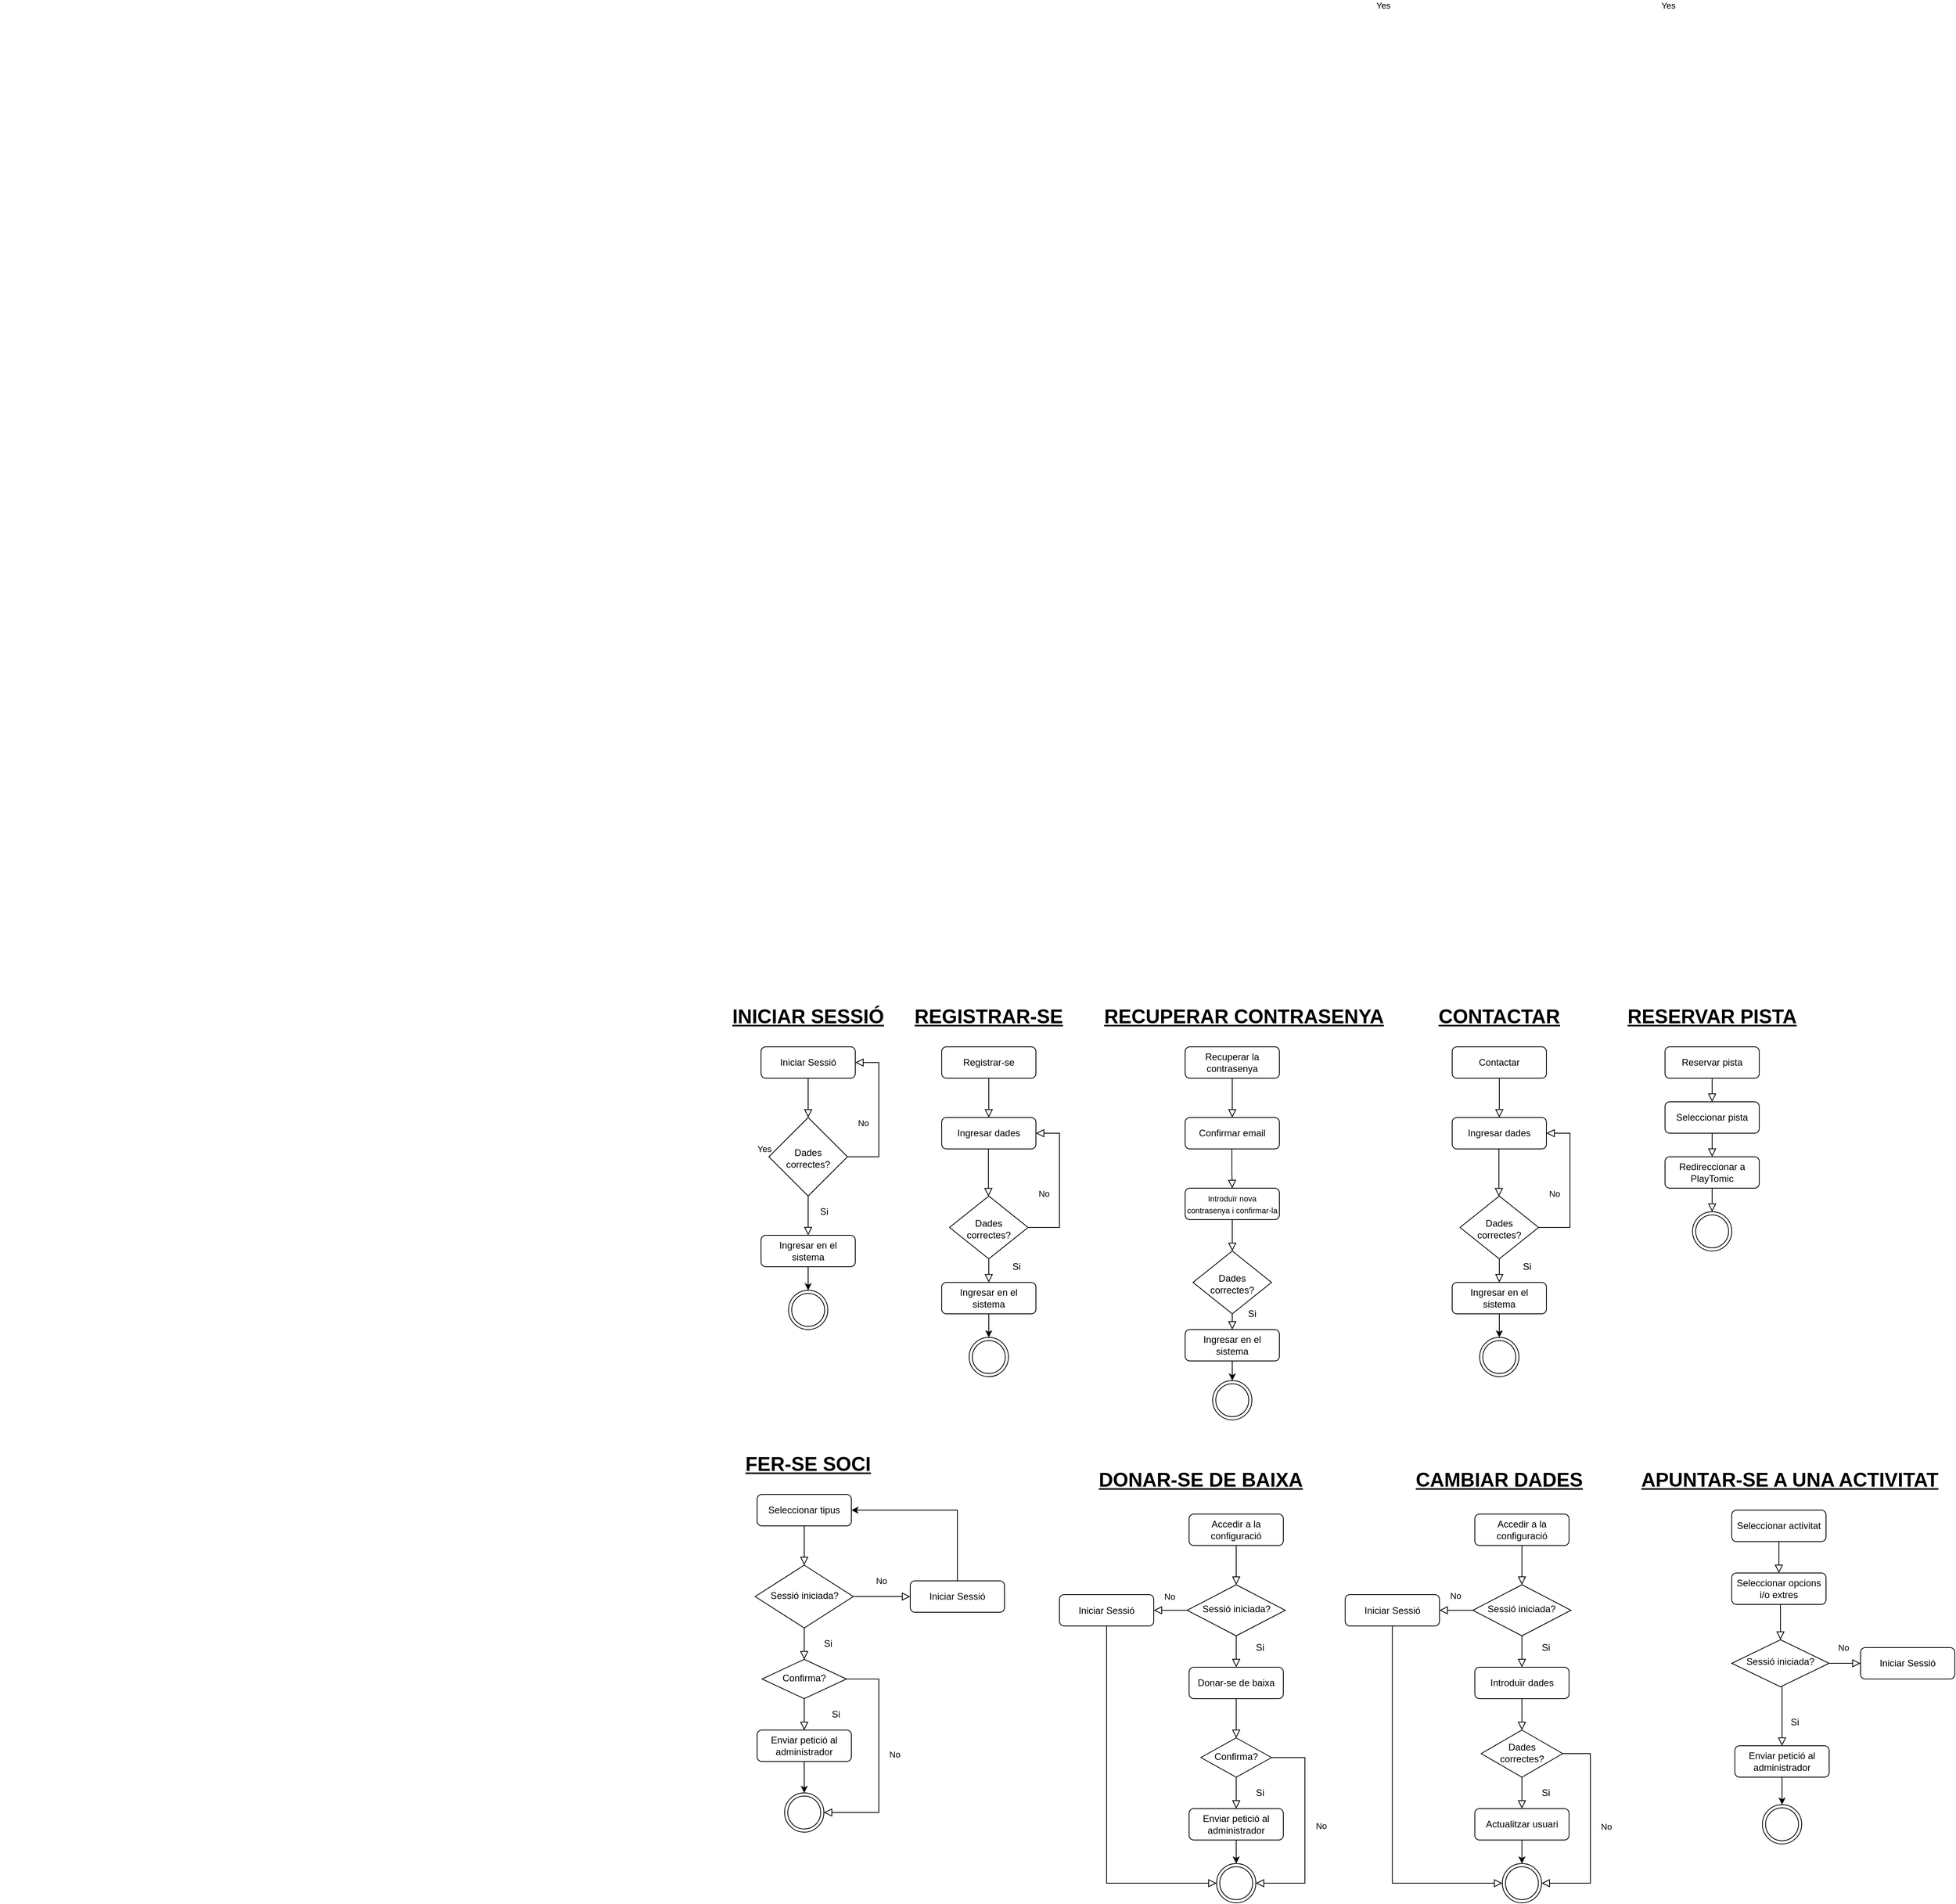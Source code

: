<mxfile version="13.9.9" type="device"><diagram id="C5RBs43oDa-KdzZeNtuy" name="Page-1"><mxGraphModel dx="1679" dy="2832" grid="1" gridSize="10" guides="1" tooltips="1" connect="1" arrows="1" fold="1" page="1" pageScale="1" pageWidth="827" pageHeight="1169" math="0" shadow="0"><root><mxCell id="WIyWlLk6GJQsqaUBKTNV-0"/><mxCell id="WIyWlLk6GJQsqaUBKTNV-1" parent="WIyWlLk6GJQsqaUBKTNV-0"/><mxCell id="WIyWlLk6GJQsqaUBKTNV-2" value="" style="rounded=0;html=1;jettySize=auto;orthogonalLoop=1;fontSize=11;endArrow=block;endFill=0;endSize=8;strokeWidth=1;shadow=0;labelBackgroundColor=none;edgeStyle=orthogonalEdgeStyle;" parent="WIyWlLk6GJQsqaUBKTNV-1" source="WIyWlLk6GJQsqaUBKTNV-3" target="WIyWlLk6GJQsqaUBKTNV-6" edge="1"><mxGeometry relative="1" as="geometry"/></mxCell><mxCell id="WIyWlLk6GJQsqaUBKTNV-3" value="Iniciar Sessió" style="rounded=1;whiteSpace=wrap;html=1;fontSize=12;glass=0;strokeWidth=1;shadow=0;" parent="WIyWlLk6GJQsqaUBKTNV-1" vertex="1"><mxGeometry x="160" y="110" width="120" height="40" as="geometry"/></mxCell><mxCell id="WIyWlLk6GJQsqaUBKTNV-4" value="Yes" style="rounded=0;jettySize=auto;orthogonalLoop=1;fontSize=11;endArrow=block;endFill=0;endSize=8;strokeWidth=1;shadow=0;labelBackgroundColor=#ffffff;edgeStyle=orthogonalEdgeStyle;entryX=0.5;entryY=0;entryDx=0;entryDy=0;metaEdit=1;html=1;fontColor=#FFFFFF;" parent="WIyWlLk6GJQsqaUBKTNV-1" source="WIyWlLk6GJQsqaUBKTNV-6" target="WIyWlLk6GJQsqaUBKTNV-11" edge="1"><mxGeometry x="-1" y="-1058" relative="1" as="geometry"><mxPoint x="38" y="-280" as="offset"/><mxPoint x="220" y="320" as="targetPoint"/></mxGeometry></mxCell><mxCell id="WIyWlLk6GJQsqaUBKTNV-5" value="No" style="edgeStyle=orthogonalEdgeStyle;rounded=0;html=1;jettySize=auto;orthogonalLoop=1;fontSize=11;endArrow=block;endFill=0;endSize=8;strokeWidth=1;shadow=0;labelBackgroundColor=none;entryX=1;entryY=0.5;entryDx=0;entryDy=0;" parent="WIyWlLk6GJQsqaUBKTNV-1" source="WIyWlLk6GJQsqaUBKTNV-6" target="WIyWlLk6GJQsqaUBKTNV-3" edge="1"><mxGeometry x="-0.125" y="20" relative="1" as="geometry"><mxPoint as="offset"/><mxPoint x="320" y="240" as="targetPoint"/><Array as="points"><mxPoint x="310" y="250"/><mxPoint x="310" y="130"/></Array></mxGeometry></mxCell><mxCell id="WIyWlLk6GJQsqaUBKTNV-6" value="&lt;br style=&quot;font-size: 12px;&quot;&gt;Dades correctes?" style="rhombus;whiteSpace=wrap;html=1;shadow=0;fontFamily=Helvetica;fontSize=12;align=center;strokeWidth=1;spacing=6;spacingTop=-10;verticalAlign=middle;horizontal=1;" parent="WIyWlLk6GJQsqaUBKTNV-1" vertex="1"><mxGeometry x="170" y="200" width="100" height="100" as="geometry"/></mxCell><mxCell id="WIyWlLk6GJQsqaUBKTNV-11" value="Ingresar en el sistema" style="rounded=1;whiteSpace=wrap;html=1;fontSize=12;glass=0;strokeWidth=1;shadow=0;" parent="WIyWlLk6GJQsqaUBKTNV-1" vertex="1"><mxGeometry x="160" y="350" width="120" height="40" as="geometry"/></mxCell><mxCell id="s1232Zp3NEiGZ79ouO_L-2" value="" style="ellipse;shape=doubleEllipse;whiteSpace=wrap;html=1;aspect=fixed;" parent="WIyWlLk6GJQsqaUBKTNV-1" vertex="1"><mxGeometry x="195" y="420" width="50" height="50" as="geometry"/></mxCell><mxCell id="s1232Zp3NEiGZ79ouO_L-3" value="" style="endArrow=classic;html=1;exitX=0.5;exitY=1;exitDx=0;exitDy=0;" parent="WIyWlLk6GJQsqaUBKTNV-1" source="WIyWlLk6GJQsqaUBKTNV-11" target="s1232Zp3NEiGZ79ouO_L-2" edge="1"><mxGeometry width="50" height="50" relative="1" as="geometry"><mxPoint x="290" y="360" as="sourcePoint"/><mxPoint x="340" y="310" as="targetPoint"/></mxGeometry></mxCell><mxCell id="s1232Zp3NEiGZ79ouO_L-4" value="" style="rounded=0;html=1;jettySize=auto;orthogonalLoop=1;fontSize=11;endArrow=block;endFill=0;endSize=8;strokeWidth=1;shadow=0;labelBackgroundColor=none;edgeStyle=orthogonalEdgeStyle;entryX=0.5;entryY=0;entryDx=0;entryDy=0;" parent="WIyWlLk6GJQsqaUBKTNV-1" source="s1232Zp3NEiGZ79ouO_L-5" target="s1232Zp3NEiGZ79ouO_L-12" edge="1"><mxGeometry relative="1" as="geometry"><mxPoint x="480" y="180" as="targetPoint"/></mxGeometry></mxCell><mxCell id="s1232Zp3NEiGZ79ouO_L-5" value="Registrar-se" style="rounded=1;whiteSpace=wrap;html=1;fontSize=12;glass=0;strokeWidth=1;shadow=0;" parent="WIyWlLk6GJQsqaUBKTNV-1" vertex="1"><mxGeometry x="390" y="110" width="120" height="40" as="geometry"/></mxCell><mxCell id="s1232Zp3NEiGZ79ouO_L-6" value="Yes" style="rounded=0;jettySize=auto;orthogonalLoop=1;fontSize=11;endArrow=block;endFill=0;endSize=8;strokeWidth=1;shadow=0;labelBackgroundColor=#ffffff;edgeStyle=orthogonalEdgeStyle;entryX=0.5;entryY=0;entryDx=0;entryDy=0;metaEdit=1;html=1;fontColor=#FFFFFF;" parent="WIyWlLk6GJQsqaUBKTNV-1" source="s1232Zp3NEiGZ79ouO_L-8" target="s1232Zp3NEiGZ79ouO_L-9" edge="1"><mxGeometry x="-1" y="-1121" relative="1" as="geometry"><mxPoint x="41" y="-300" as="offset"/><mxPoint x="450" y="320" as="targetPoint"/></mxGeometry></mxCell><mxCell id="s1232Zp3NEiGZ79ouO_L-7" value="No" style="edgeStyle=orthogonalEdgeStyle;rounded=0;html=1;jettySize=auto;orthogonalLoop=1;fontSize=11;endArrow=block;endFill=0;endSize=8;strokeWidth=1;shadow=0;labelBackgroundColor=none;entryX=1;entryY=0.5;entryDx=0;entryDy=0;" parent="WIyWlLk6GJQsqaUBKTNV-1" source="s1232Zp3NEiGZ79ouO_L-8" target="s1232Zp3NEiGZ79ouO_L-12" edge="1"><mxGeometry x="-0.125" y="20" relative="1" as="geometry"><mxPoint as="offset"/><mxPoint x="550" y="240" as="targetPoint"/><Array as="points"><mxPoint x="540" y="340"/><mxPoint x="540" y="220"/></Array></mxGeometry></mxCell><mxCell id="s1232Zp3NEiGZ79ouO_L-8" value="&lt;br style=&quot;font-size: 12px;&quot;&gt;Dades correctes?" style="rhombus;whiteSpace=wrap;html=1;shadow=0;fontFamily=Helvetica;fontSize=12;align=center;strokeWidth=1;spacing=6;spacingTop=-10;verticalAlign=middle;horizontal=1;" parent="WIyWlLk6GJQsqaUBKTNV-1" vertex="1"><mxGeometry x="400" y="300" width="100" height="80" as="geometry"/></mxCell><mxCell id="s1232Zp3NEiGZ79ouO_L-9" value="Ingresar en el sistema" style="rounded=1;whiteSpace=wrap;html=1;fontSize=12;glass=0;strokeWidth=1;shadow=0;" parent="WIyWlLk6GJQsqaUBKTNV-1" vertex="1"><mxGeometry x="390" y="410" width="120" height="40" as="geometry"/></mxCell><mxCell id="s1232Zp3NEiGZ79ouO_L-10" value="" style="ellipse;shape=doubleEllipse;whiteSpace=wrap;html=1;aspect=fixed;" parent="WIyWlLk6GJQsqaUBKTNV-1" vertex="1"><mxGeometry x="425" y="480" width="50" height="50" as="geometry"/></mxCell><mxCell id="s1232Zp3NEiGZ79ouO_L-11" value="" style="endArrow=classic;html=1;exitX=0.5;exitY=1;exitDx=0;exitDy=0;" parent="WIyWlLk6GJQsqaUBKTNV-1" source="s1232Zp3NEiGZ79ouO_L-9" target="s1232Zp3NEiGZ79ouO_L-10" edge="1"><mxGeometry width="50" height="50" relative="1" as="geometry"><mxPoint x="520" y="360" as="sourcePoint"/><mxPoint x="570" y="310" as="targetPoint"/></mxGeometry></mxCell><mxCell id="s1232Zp3NEiGZ79ouO_L-12" value="Ingresar dades" style="rounded=1;whiteSpace=wrap;html=1;fontSize=12;glass=0;strokeWidth=1;shadow=0;" parent="WIyWlLk6GJQsqaUBKTNV-1" vertex="1"><mxGeometry x="390" y="200" width="120" height="40" as="geometry"/></mxCell><mxCell id="s1232Zp3NEiGZ79ouO_L-13" value="" style="rounded=0;html=1;jettySize=auto;orthogonalLoop=1;fontSize=11;endArrow=block;endFill=0;endSize=8;strokeWidth=1;shadow=0;labelBackgroundColor=none;edgeStyle=orthogonalEdgeStyle;" parent="WIyWlLk6GJQsqaUBKTNV-1" target="s1232Zp3NEiGZ79ouO_L-8" edge="1"><mxGeometry relative="1" as="geometry"><mxPoint x="449.5" y="240" as="sourcePoint"/><mxPoint x="450" y="280" as="targetPoint"/></mxGeometry></mxCell><mxCell id="s1232Zp3NEiGZ79ouO_L-14" value="Si" style="text;html=1;align=center;verticalAlign=middle;resizable=0;points=[];autosize=1;fontSize=12;" parent="WIyWlLk6GJQsqaUBKTNV-1" vertex="1"><mxGeometry x="225" y="310" width="30" height="20" as="geometry"/></mxCell><mxCell id="s1232Zp3NEiGZ79ouO_L-16" value="Si" style="text;html=1;align=center;verticalAlign=middle;resizable=0;points=[];autosize=1;fontSize=12;" parent="WIyWlLk6GJQsqaUBKTNV-1" vertex="1"><mxGeometry x="470" y="380" width="30" height="20" as="geometry"/></mxCell><mxCell id="s1232Zp3NEiGZ79ouO_L-17" value="REGISTRAR-SE" style="text;html=1;strokeColor=none;fillColor=none;align=center;verticalAlign=middle;whiteSpace=wrap;rounded=0;fontSize=25;fontStyle=5" parent="WIyWlLk6GJQsqaUBKTNV-1" vertex="1"><mxGeometry x="320" y="60" width="260" height="20" as="geometry"/></mxCell><mxCell id="s1232Zp3NEiGZ79ouO_L-18" value="INICIAR SESSIÓ" style="text;html=1;strokeColor=none;fillColor=none;align=center;verticalAlign=middle;whiteSpace=wrap;rounded=0;fontSize=25;fontStyle=5" parent="WIyWlLk6GJQsqaUBKTNV-1" vertex="1"><mxGeometry x="90" y="60" width="260" height="20" as="geometry"/></mxCell><mxCell id="s1232Zp3NEiGZ79ouO_L-19" value="RECUPERAR CONTRASENYA" style="text;html=1;strokeColor=none;fillColor=none;align=center;verticalAlign=middle;whiteSpace=wrap;rounded=0;fontSize=25;fontStyle=5" parent="WIyWlLk6GJQsqaUBKTNV-1" vertex="1"><mxGeometry x="590" y="60" width="370" height="20" as="geometry"/></mxCell><mxCell id="s1232Zp3NEiGZ79ouO_L-20" value="" style="rounded=0;html=1;jettySize=auto;orthogonalLoop=1;fontSize=11;endArrow=block;endFill=0;endSize=8;strokeWidth=1;shadow=0;labelBackgroundColor=none;edgeStyle=orthogonalEdgeStyle;entryX=0.5;entryY=0;entryDx=0;entryDy=0;" parent="WIyWlLk6GJQsqaUBKTNV-1" source="s1232Zp3NEiGZ79ouO_L-21" target="s1232Zp3NEiGZ79ouO_L-28" edge="1"><mxGeometry relative="1" as="geometry"><mxPoint x="790" y="180" as="targetPoint"/></mxGeometry></mxCell><mxCell id="s1232Zp3NEiGZ79ouO_L-21" value="Recuperar la contrasenya" style="rounded=1;whiteSpace=wrap;html=1;fontSize=12;glass=0;strokeWidth=1;shadow=0;" parent="WIyWlLk6GJQsqaUBKTNV-1" vertex="1"><mxGeometry x="700" y="110" width="120" height="40" as="geometry"/></mxCell><mxCell id="s1232Zp3NEiGZ79ouO_L-22" value="Yes" style="rounded=0;jettySize=auto;orthogonalLoop=1;fontSize=11;endArrow=block;endFill=0;endSize=8;strokeWidth=1;shadow=0;labelBackgroundColor=#ffffff;edgeStyle=orthogonalEdgeStyle;entryX=0.5;entryY=0;entryDx=0;entryDy=0;metaEdit=1;html=1;exitX=0.5;exitY=1;exitDx=0;exitDy=0;fontColor=#FFFFFF;" parent="WIyWlLk6GJQsqaUBKTNV-1" source="s1232Zp3NEiGZ79ouO_L-33" target="s1232Zp3NEiGZ79ouO_L-25" edge="1"><mxGeometry x="-1" y="-1514" relative="1" as="geometry"><mxPoint x="54" y="-400" as="offset"/><mxPoint x="760" y="449" as="targetPoint"/><mxPoint x="760" y="509" as="sourcePoint"/></mxGeometry></mxCell><mxCell id="s1232Zp3NEiGZ79ouO_L-25" value="Ingresar en el sistema" style="rounded=1;whiteSpace=wrap;html=1;fontSize=12;glass=0;strokeWidth=1;shadow=0;" parent="WIyWlLk6GJQsqaUBKTNV-1" vertex="1"><mxGeometry x="700" y="470" width="120" height="40" as="geometry"/></mxCell><mxCell id="s1232Zp3NEiGZ79ouO_L-26" value="" style="ellipse;shape=doubleEllipse;whiteSpace=wrap;html=1;aspect=fixed;" parent="WIyWlLk6GJQsqaUBKTNV-1" vertex="1"><mxGeometry x="735" y="535" width="50" height="50" as="geometry"/></mxCell><mxCell id="s1232Zp3NEiGZ79ouO_L-27" value="" style="endArrow=classic;html=1;exitX=0.5;exitY=1;exitDx=0;exitDy=0;" parent="WIyWlLk6GJQsqaUBKTNV-1" source="s1232Zp3NEiGZ79ouO_L-25" target="s1232Zp3NEiGZ79ouO_L-26" edge="1"><mxGeometry width="50" height="50" relative="1" as="geometry"><mxPoint x="830" y="489" as="sourcePoint"/><mxPoint x="880" y="439" as="targetPoint"/></mxGeometry></mxCell><mxCell id="s1232Zp3NEiGZ79ouO_L-28" value="Confirmar email" style="rounded=1;whiteSpace=wrap;html=1;fontSize=12;glass=0;strokeWidth=1;shadow=0;" parent="WIyWlLk6GJQsqaUBKTNV-1" vertex="1"><mxGeometry x="700" y="200" width="120" height="40" as="geometry"/></mxCell><mxCell id="s1232Zp3NEiGZ79ouO_L-29" value="" style="rounded=0;html=1;jettySize=auto;orthogonalLoop=1;fontSize=11;endArrow=block;endFill=0;endSize=8;strokeWidth=1;shadow=0;labelBackgroundColor=none;edgeStyle=orthogonalEdgeStyle;entryX=0.5;entryY=0;entryDx=0;entryDy=0;" parent="WIyWlLk6GJQsqaUBKTNV-1" target="s1232Zp3NEiGZ79ouO_L-32" edge="1"><mxGeometry relative="1" as="geometry"><mxPoint x="759.5" y="240" as="sourcePoint"/><mxPoint x="760" y="300" as="targetPoint"/><Array as="points"><mxPoint x="760" y="270"/><mxPoint x="760" y="270"/></Array></mxGeometry></mxCell><mxCell id="s1232Zp3NEiGZ79ouO_L-30" value="Si" style="text;html=1;align=center;verticalAlign=middle;resizable=0;points=[];autosize=1;fontSize=12;" parent="WIyWlLk6GJQsqaUBKTNV-1" vertex="1"><mxGeometry x="770" y="440" width="30" height="20" as="geometry"/></mxCell><mxCell id="s1232Zp3NEiGZ79ouO_L-31" value="" style="rounded=0;html=1;jettySize=auto;orthogonalLoop=1;fontSize=11;endArrow=block;endFill=0;endSize=8;strokeWidth=1;shadow=0;labelBackgroundColor=none;edgeStyle=orthogonalEdgeStyle;entryX=0.5;entryY=0;entryDx=0;entryDy=0;" parent="WIyWlLk6GJQsqaUBKTNV-1" source="s1232Zp3NEiGZ79ouO_L-32" target="s1232Zp3NEiGZ79ouO_L-33" edge="1"><mxGeometry relative="1" as="geometry"><mxPoint x="760" y="400" as="targetPoint"/></mxGeometry></mxCell><mxCell id="s1232Zp3NEiGZ79ouO_L-32" value="&lt;font style=&quot;font-size: 10px&quot;&gt;Introduïr nova contrasenya i confirmar-la&lt;/font&gt;" style="rounded=1;whiteSpace=wrap;html=1;fontSize=12;glass=0;strokeWidth=1;shadow=0;" parent="WIyWlLk6GJQsqaUBKTNV-1" vertex="1"><mxGeometry x="700" y="290" width="120" height="40" as="geometry"/></mxCell><mxCell id="s1232Zp3NEiGZ79ouO_L-33" value="&lt;br style=&quot;font-size: 12px;&quot;&gt;Dades correctes?" style="rhombus;whiteSpace=wrap;html=1;shadow=0;fontFamily=Helvetica;fontSize=12;align=center;strokeWidth=1;spacing=6;spacingTop=-10;verticalAlign=middle;horizontal=1;" parent="WIyWlLk6GJQsqaUBKTNV-1" vertex="1"><mxGeometry x="710" y="370" width="100" height="80" as="geometry"/></mxCell><mxCell id="s1232Zp3NEiGZ79ouO_L-35" value="CONTACTAR" style="text;html=1;strokeColor=none;fillColor=none;align=center;verticalAlign=middle;whiteSpace=wrap;rounded=0;fontSize=25;fontStyle=5" parent="WIyWlLk6GJQsqaUBKTNV-1" vertex="1"><mxGeometry x="970" y="60" width="260" height="20" as="geometry"/></mxCell><mxCell id="s1232Zp3NEiGZ79ouO_L-36" value="" style="rounded=0;html=1;jettySize=auto;orthogonalLoop=1;fontSize=11;endArrow=block;endFill=0;endSize=8;strokeWidth=1;shadow=0;labelBackgroundColor=none;edgeStyle=orthogonalEdgeStyle;entryX=0.5;entryY=0;entryDx=0;entryDy=0;" parent="WIyWlLk6GJQsqaUBKTNV-1" source="s1232Zp3NEiGZ79ouO_L-37" target="s1232Zp3NEiGZ79ouO_L-44" edge="1"><mxGeometry relative="1" as="geometry"><mxPoint x="1130" y="180" as="targetPoint"/></mxGeometry></mxCell><mxCell id="s1232Zp3NEiGZ79ouO_L-37" value="Contactar" style="rounded=1;whiteSpace=wrap;html=1;fontSize=12;glass=0;strokeWidth=1;shadow=0;" parent="WIyWlLk6GJQsqaUBKTNV-1" vertex="1"><mxGeometry x="1040" y="110" width="120" height="40" as="geometry"/></mxCell><mxCell id="s1232Zp3NEiGZ79ouO_L-38" value="Yes" style="rounded=0;jettySize=auto;orthogonalLoop=1;fontSize=11;endArrow=block;endFill=0;endSize=8;strokeWidth=1;shadow=0;labelBackgroundColor=#ffffff;edgeStyle=orthogonalEdgeStyle;entryX=0.5;entryY=0;entryDx=0;entryDy=0;metaEdit=1;html=1;fontColor=#FFFFFF;" parent="WIyWlLk6GJQsqaUBKTNV-1" source="s1232Zp3NEiGZ79ouO_L-40" target="s1232Zp3NEiGZ79ouO_L-41" edge="1"><mxGeometry x="-1" y="-1874" relative="1" as="geometry"><mxPoint x="24" y="-300" as="offset"/><mxPoint x="1100" y="320" as="targetPoint"/></mxGeometry></mxCell><mxCell id="s1232Zp3NEiGZ79ouO_L-39" value="No" style="edgeStyle=orthogonalEdgeStyle;rounded=0;html=1;jettySize=auto;orthogonalLoop=1;fontSize=11;endArrow=block;endFill=0;endSize=8;strokeWidth=1;shadow=0;labelBackgroundColor=none;entryX=1;entryY=0.5;entryDx=0;entryDy=0;" parent="WIyWlLk6GJQsqaUBKTNV-1" source="s1232Zp3NEiGZ79ouO_L-40" target="s1232Zp3NEiGZ79ouO_L-44" edge="1"><mxGeometry x="-0.125" y="20" relative="1" as="geometry"><mxPoint as="offset"/><mxPoint x="1200" y="240" as="targetPoint"/><Array as="points"><mxPoint x="1190" y="340"/><mxPoint x="1190" y="220"/></Array></mxGeometry></mxCell><mxCell id="s1232Zp3NEiGZ79ouO_L-40" value="&lt;br style=&quot;font-size: 12px;&quot;&gt;Dades correctes?" style="rhombus;whiteSpace=wrap;html=1;shadow=0;fontFamily=Helvetica;fontSize=12;align=center;strokeWidth=1;spacing=6;spacingTop=-10;verticalAlign=middle;horizontal=1;" parent="WIyWlLk6GJQsqaUBKTNV-1" vertex="1"><mxGeometry x="1050" y="300" width="100" height="80" as="geometry"/></mxCell><mxCell id="s1232Zp3NEiGZ79ouO_L-41" value="Ingresar en el sistema" style="rounded=1;whiteSpace=wrap;html=1;fontSize=12;glass=0;strokeWidth=1;shadow=0;" parent="WIyWlLk6GJQsqaUBKTNV-1" vertex="1"><mxGeometry x="1040" y="410" width="120" height="40" as="geometry"/></mxCell><mxCell id="s1232Zp3NEiGZ79ouO_L-42" value="" style="ellipse;shape=doubleEllipse;whiteSpace=wrap;html=1;aspect=fixed;" parent="WIyWlLk6GJQsqaUBKTNV-1" vertex="1"><mxGeometry x="1075" y="480" width="50" height="50" as="geometry"/></mxCell><mxCell id="s1232Zp3NEiGZ79ouO_L-43" value="" style="endArrow=classic;html=1;exitX=0.5;exitY=1;exitDx=0;exitDy=0;" parent="WIyWlLk6GJQsqaUBKTNV-1" source="s1232Zp3NEiGZ79ouO_L-41" target="s1232Zp3NEiGZ79ouO_L-42" edge="1"><mxGeometry width="50" height="50" relative="1" as="geometry"><mxPoint x="1170" y="360" as="sourcePoint"/><mxPoint x="1220" y="310" as="targetPoint"/></mxGeometry></mxCell><mxCell id="s1232Zp3NEiGZ79ouO_L-44" value="Ingresar dades" style="rounded=1;whiteSpace=wrap;html=1;fontSize=12;glass=0;strokeWidth=1;shadow=0;" parent="WIyWlLk6GJQsqaUBKTNV-1" vertex="1"><mxGeometry x="1040" y="200" width="120" height="40" as="geometry"/></mxCell><mxCell id="s1232Zp3NEiGZ79ouO_L-45" value="" style="rounded=0;html=1;jettySize=auto;orthogonalLoop=1;fontSize=11;endArrow=block;endFill=0;endSize=8;strokeWidth=1;shadow=0;labelBackgroundColor=none;edgeStyle=orthogonalEdgeStyle;" parent="WIyWlLk6GJQsqaUBKTNV-1" target="s1232Zp3NEiGZ79ouO_L-40" edge="1"><mxGeometry relative="1" as="geometry"><mxPoint x="1099.5" y="240" as="sourcePoint"/><mxPoint x="1100" y="280" as="targetPoint"/></mxGeometry></mxCell><mxCell id="s1232Zp3NEiGZ79ouO_L-46" value="Si" style="text;html=1;align=center;verticalAlign=middle;resizable=0;points=[];autosize=1;fontSize=12;" parent="WIyWlLk6GJQsqaUBKTNV-1" vertex="1"><mxGeometry x="1120" y="380" width="30" height="20" as="geometry"/></mxCell><mxCell id="s1232Zp3NEiGZ79ouO_L-47" value="RESERVAR PISTA" style="text;html=1;strokeColor=none;fillColor=none;align=center;verticalAlign=middle;whiteSpace=wrap;rounded=0;fontSize=25;fontStyle=5" parent="WIyWlLk6GJQsqaUBKTNV-1" vertex="1"><mxGeometry x="1241" y="60" width="260" height="20" as="geometry"/></mxCell><mxCell id="s1232Zp3NEiGZ79ouO_L-48" value="Reservar pista" style="rounded=1;whiteSpace=wrap;html=1;fontSize=12;glass=0;strokeWidth=1;shadow=0;" parent="WIyWlLk6GJQsqaUBKTNV-1" vertex="1"><mxGeometry x="1311" y="110" width="120" height="40" as="geometry"/></mxCell><mxCell id="rPx3Mt5xQCgInRTfGRNm-1" value="" style="rounded=0;html=1;jettySize=auto;orthogonalLoop=1;fontSize=11;endArrow=block;endFill=0;endSize=8;strokeWidth=1;shadow=0;labelBackgroundColor=none;edgeStyle=orthogonalEdgeStyle;exitX=0.5;exitY=1;exitDx=0;exitDy=0;" parent="WIyWlLk6GJQsqaUBKTNV-1" source="s1232Zp3NEiGZ79ouO_L-48" target="rPx3Mt5xQCgInRTfGRNm-3" edge="1"><mxGeometry relative="1" as="geometry"><mxPoint x="1371" y="200" as="targetPoint"/><mxPoint x="1370.5" y="180" as="sourcePoint"/></mxGeometry></mxCell><mxCell id="rPx3Mt5xQCgInRTfGRNm-3" value="Seleccionar pista" style="rounded=1;whiteSpace=wrap;html=1;fontSize=12;glass=0;strokeWidth=1;shadow=0;" parent="WIyWlLk6GJQsqaUBKTNV-1" vertex="1"><mxGeometry x="1311" y="180" width="120" height="40" as="geometry"/></mxCell><mxCell id="rPx3Mt5xQCgInRTfGRNm-4" value="Redireccionar a PlayTomic" style="rounded=1;whiteSpace=wrap;html=1;fontSize=12;glass=0;strokeWidth=1;shadow=0;" parent="WIyWlLk6GJQsqaUBKTNV-1" vertex="1"><mxGeometry x="1311" y="250" width="120" height="40" as="geometry"/></mxCell><mxCell id="rPx3Mt5xQCgInRTfGRNm-5" value="" style="rounded=0;html=1;jettySize=auto;orthogonalLoop=1;fontSize=11;endArrow=block;endFill=0;endSize=8;strokeWidth=1;shadow=0;labelBackgroundColor=none;edgeStyle=orthogonalEdgeStyle;exitX=0.5;exitY=1;exitDx=0;exitDy=0;" parent="WIyWlLk6GJQsqaUBKTNV-1" source="rPx3Mt5xQCgInRTfGRNm-4" target="rPx3Mt5xQCgInRTfGRNm-7" edge="1"><mxGeometry relative="1" as="geometry"><mxPoint x="1371" y="320" as="targetPoint"/><mxPoint x="1370.5" y="320" as="sourcePoint"/></mxGeometry></mxCell><mxCell id="rPx3Mt5xQCgInRTfGRNm-6" value="" style="rounded=0;html=1;jettySize=auto;orthogonalLoop=1;fontSize=11;endArrow=block;endFill=0;endSize=8;strokeWidth=1;shadow=0;labelBackgroundColor=none;edgeStyle=orthogonalEdgeStyle;" parent="WIyWlLk6GJQsqaUBKTNV-1" source="rPx3Mt5xQCgInRTfGRNm-3" target="rPx3Mt5xQCgInRTfGRNm-4" edge="1"><mxGeometry relative="1" as="geometry"><mxPoint x="1370.5" y="250" as="targetPoint"/><mxPoint x="1370.5" y="220" as="sourcePoint"/></mxGeometry></mxCell><mxCell id="rPx3Mt5xQCgInRTfGRNm-7" value="" style="ellipse;shape=doubleEllipse;whiteSpace=wrap;html=1;aspect=fixed;" parent="WIyWlLk6GJQsqaUBKTNV-1" vertex="1"><mxGeometry x="1346" y="320" width="50" height="50" as="geometry"/></mxCell><mxCell id="rPx3Mt5xQCgInRTfGRNm-10" value="" style="rounded=0;html=1;jettySize=auto;orthogonalLoop=1;fontSize=11;endArrow=block;endFill=0;endSize=8;strokeWidth=1;shadow=0;labelBackgroundColor=none;edgeStyle=orthogonalEdgeStyle;" parent="WIyWlLk6GJQsqaUBKTNV-1" source="rPx3Mt5xQCgInRTfGRNm-11" target="rPx3Mt5xQCgInRTfGRNm-14" edge="1"><mxGeometry relative="1" as="geometry"/></mxCell><mxCell id="rPx3Mt5xQCgInRTfGRNm-11" value="Seleccionar tipus" style="rounded=1;whiteSpace=wrap;html=1;fontSize=12;glass=0;strokeWidth=1;shadow=0;" parent="WIyWlLk6GJQsqaUBKTNV-1" vertex="1"><mxGeometry x="155" y="680" width="120" height="40" as="geometry"/></mxCell><mxCell id="rPx3Mt5xQCgInRTfGRNm-12" value="Yes" style="rounded=0;jettySize=auto;orthogonalLoop=1;fontSize=11;endArrow=block;endFill=0;endSize=8;strokeWidth=1;shadow=0;labelBackgroundColor=#ffffff;edgeStyle=orthogonalEdgeStyle;entryX=0.5;entryY=0;entryDx=0;entryDy=0;metaEdit=1;html=1;fontColor=#FFFFFF;" parent="WIyWlLk6GJQsqaUBKTNV-1" source="rPx3Mt5xQCgInRTfGRNm-14" target="rPx3Mt5xQCgInRTfGRNm-23" edge="1"><mxGeometry x="-1" y="-1216" relative="1" as="geometry"><mxPoint x="251" y="-740" as="offset"/><mxPoint x="215" y="890" as="targetPoint"/></mxGeometry></mxCell><mxCell id="rPx3Mt5xQCgInRTfGRNm-13" value="No" style="edgeStyle=orthogonalEdgeStyle;rounded=0;html=1;jettySize=auto;orthogonalLoop=1;fontSize=11;endArrow=block;endFill=0;endSize=8;strokeWidth=1;shadow=0;labelBackgroundColor=none;entryX=0;entryY=0.5;entryDx=0;entryDy=0;" parent="WIyWlLk6GJQsqaUBKTNV-1" source="rPx3Mt5xQCgInRTfGRNm-14" target="rPx3Mt5xQCgInRTfGRNm-21" edge="1"><mxGeometry x="-0.024" y="20" relative="1" as="geometry"><mxPoint as="offset"/><mxPoint x="315" y="810" as="targetPoint"/><Array as="points"><mxPoint x="340" y="810"/></Array></mxGeometry></mxCell><mxCell id="rPx3Mt5xQCgInRTfGRNm-14" value="Sessió iniciada?" style="rhombus;whiteSpace=wrap;html=1;shadow=0;fontFamily=Helvetica;fontSize=12;align=center;strokeWidth=1;spacing=6;spacingTop=-3;verticalAlign=middle;horizontal=1;" parent="WIyWlLk6GJQsqaUBKTNV-1" vertex="1"><mxGeometry x="152.5" y="770" width="125" height="80" as="geometry"/></mxCell><mxCell id="rPx3Mt5xQCgInRTfGRNm-15" value="Enviar petició al administrador" style="rounded=1;whiteSpace=wrap;html=1;fontSize=12;glass=0;strokeWidth=1;shadow=0;" parent="WIyWlLk6GJQsqaUBKTNV-1" vertex="1"><mxGeometry x="155" y="980" width="120" height="40" as="geometry"/></mxCell><mxCell id="rPx3Mt5xQCgInRTfGRNm-16" value="" style="ellipse;shape=doubleEllipse;whiteSpace=wrap;html=1;aspect=fixed;" parent="WIyWlLk6GJQsqaUBKTNV-1" vertex="1"><mxGeometry x="190" y="1060" width="50" height="50" as="geometry"/></mxCell><mxCell id="rPx3Mt5xQCgInRTfGRNm-17" value="" style="endArrow=classic;html=1;exitX=0.5;exitY=1;exitDx=0;exitDy=0;" parent="WIyWlLk6GJQsqaUBKTNV-1" source="rPx3Mt5xQCgInRTfGRNm-15" target="rPx3Mt5xQCgInRTfGRNm-16" edge="1"><mxGeometry width="50" height="50" relative="1" as="geometry"><mxPoint x="285" y="990" as="sourcePoint"/><mxPoint x="335" y="940" as="targetPoint"/></mxGeometry></mxCell><mxCell id="rPx3Mt5xQCgInRTfGRNm-18" value="Si" style="text;html=1;align=center;verticalAlign=middle;resizable=0;points=[];autosize=1;fontSize=12;" parent="WIyWlLk6GJQsqaUBKTNV-1" vertex="1"><mxGeometry x="230" y="860" width="30" height="20" as="geometry"/></mxCell><mxCell id="rPx3Mt5xQCgInRTfGRNm-19" value="FER-SE SOCI" style="text;html=1;strokeColor=none;fillColor=none;align=center;verticalAlign=middle;whiteSpace=wrap;rounded=0;fontSize=25;fontStyle=5" parent="WIyWlLk6GJQsqaUBKTNV-1" vertex="1"><mxGeometry x="90" y="630" width="260" height="20" as="geometry"/></mxCell><mxCell id="rPx3Mt5xQCgInRTfGRNm-22" style="edgeStyle=orthogonalEdgeStyle;rounded=0;orthogonalLoop=1;jettySize=auto;html=1;exitX=0.5;exitY=0;exitDx=0;exitDy=0;entryX=1;entryY=0.5;entryDx=0;entryDy=0;" parent="WIyWlLk6GJQsqaUBKTNV-1" source="rPx3Mt5xQCgInRTfGRNm-21" target="rPx3Mt5xQCgInRTfGRNm-11" edge="1"><mxGeometry relative="1" as="geometry"><Array as="points"><mxPoint x="410" y="700"/></Array></mxGeometry></mxCell><mxCell id="rPx3Mt5xQCgInRTfGRNm-21" value="Iniciar Sessió" style="rounded=1;whiteSpace=wrap;html=1;fontSize=12;glass=0;strokeWidth=1;shadow=0;" parent="WIyWlLk6GJQsqaUBKTNV-1" vertex="1"><mxGeometry x="350" y="790" width="120" height="40" as="geometry"/></mxCell><mxCell id="rPx3Mt5xQCgInRTfGRNm-23" value="Confirma?" style="rhombus;whiteSpace=wrap;html=1;shadow=0;fontFamily=Helvetica;fontSize=12;align=center;strokeWidth=1;spacing=6;spacingTop=-3;verticalAlign=middle;horizontal=1;" parent="WIyWlLk6GJQsqaUBKTNV-1" vertex="1"><mxGeometry x="161.25" y="890" width="107.5" height="50" as="geometry"/></mxCell><mxCell id="rPx3Mt5xQCgInRTfGRNm-24" value="No" style="edgeStyle=orthogonalEdgeStyle;rounded=0;html=1;jettySize=auto;orthogonalLoop=1;fontSize=11;endArrow=block;endFill=0;endSize=8;strokeWidth=1;shadow=0;labelBackgroundColor=none;entryX=1;entryY=0.5;entryDx=0;entryDy=0;exitX=1;exitY=0.5;exitDx=0;exitDy=0;" parent="WIyWlLk6GJQsqaUBKTNV-1" source="rPx3Mt5xQCgInRTfGRNm-23" target="rPx3Mt5xQCgInRTfGRNm-16" edge="1"><mxGeometry x="-0.024" y="20" relative="1" as="geometry"><mxPoint as="offset"/><mxPoint x="352.5" y="915" as="targetPoint"/><Array as="points"><mxPoint x="310" y="915"/><mxPoint x="310" y="1085"/></Array><mxPoint x="280" y="915" as="sourcePoint"/></mxGeometry></mxCell><mxCell id="rPx3Mt5xQCgInRTfGRNm-27" value="Yes" style="rounded=0;jettySize=auto;orthogonalLoop=1;fontSize=11;endArrow=block;endFill=0;endSize=8;strokeWidth=1;shadow=0;labelBackgroundColor=#ffffff;edgeStyle=orthogonalEdgeStyle;entryX=0.5;entryY=0;entryDx=0;entryDy=0;metaEdit=1;html=1;exitX=0.5;exitY=1;exitDx=0;exitDy=0;fontColor=#FFFFFF;" parent="WIyWlLk6GJQsqaUBKTNV-1" source="rPx3Mt5xQCgInRTfGRNm-23" target="rPx3Mt5xQCgInRTfGRNm-15" edge="1"><mxGeometry x="-1" y="-1253" relative="1" as="geometry"><mxPoint x="288" y="-800" as="offset"/><mxPoint x="214.58" y="990" as="targetPoint"/><mxPoint x="214.58" y="950" as="sourcePoint"/></mxGeometry></mxCell><mxCell id="rPx3Mt5xQCgInRTfGRNm-28" value="Si" style="text;html=1;align=center;verticalAlign=middle;resizable=0;points=[];autosize=1;fontSize=12;" parent="WIyWlLk6GJQsqaUBKTNV-1" vertex="1"><mxGeometry x="240" y="950" width="30" height="20" as="geometry"/></mxCell><mxCell id="rPx3Mt5xQCgInRTfGRNm-29" value="DONAR-SE DE BAIXA" style="text;html=1;strokeColor=none;fillColor=none;align=center;verticalAlign=middle;whiteSpace=wrap;rounded=0;fontSize=25;fontStyle=5" parent="WIyWlLk6GJQsqaUBKTNV-1" vertex="1"><mxGeometry x="570" y="650" width="300" height="20" as="geometry"/></mxCell><mxCell id="rPx3Mt5xQCgInRTfGRNm-30" value="" style="rounded=0;html=1;jettySize=auto;orthogonalLoop=1;fontSize=11;endArrow=block;endFill=0;endSize=8;strokeWidth=1;shadow=0;labelBackgroundColor=none;edgeStyle=orthogonalEdgeStyle;" parent="WIyWlLk6GJQsqaUBKTNV-1" source="rPx3Mt5xQCgInRTfGRNm-31" target="rPx3Mt5xQCgInRTfGRNm-33" edge="1"><mxGeometry relative="1" as="geometry"/></mxCell><mxCell id="rPx3Mt5xQCgInRTfGRNm-31" value="Donar-se de baixa" style="rounded=1;whiteSpace=wrap;html=1;fontSize=12;glass=0;strokeWidth=1;shadow=0;" parent="WIyWlLk6GJQsqaUBKTNV-1" vertex="1"><mxGeometry x="705.03" y="900" width="120" height="40" as="geometry"/></mxCell><mxCell id="rPx3Mt5xQCgInRTfGRNm-32" value="No" style="edgeStyle=orthogonalEdgeStyle;rounded=0;html=1;jettySize=auto;orthogonalLoop=1;fontSize=11;endArrow=block;endFill=0;endSize=8;strokeWidth=1;shadow=0;labelBackgroundColor=none;entryX=1;entryY=0.5;entryDx=0;entryDy=0;" parent="WIyWlLk6GJQsqaUBKTNV-1" source="rPx3Mt5xQCgInRTfGRNm-33" target="rPx3Mt5xQCgInRTfGRNm-37" edge="1"><mxGeometry x="-0.024" y="20" relative="1" as="geometry"><mxPoint as="offset"/><mxPoint x="900.03" y="1090" as="targetPoint"/><Array as="points"><mxPoint x="852.5" y="1015"/><mxPoint x="852.5" y="1175"/></Array></mxGeometry></mxCell><mxCell id="rPx3Mt5xQCgInRTfGRNm-33" value="Confirma?" style="rhombus;whiteSpace=wrap;html=1;shadow=0;fontFamily=Helvetica;fontSize=12;align=center;strokeWidth=1;spacing=6;spacingTop=-3;verticalAlign=middle;horizontal=1;" parent="WIyWlLk6GJQsqaUBKTNV-1" vertex="1"><mxGeometry x="720.03" y="990" width="90" height="50" as="geometry"/></mxCell><mxCell id="rPx3Mt5xQCgInRTfGRNm-36" value="Enviar petició al administrador" style="rounded=1;whiteSpace=wrap;html=1;fontSize=12;glass=0;strokeWidth=1;shadow=0;" parent="WIyWlLk6GJQsqaUBKTNV-1" vertex="1"><mxGeometry x="705.03" y="1080" width="120" height="40" as="geometry"/></mxCell><mxCell id="rPx3Mt5xQCgInRTfGRNm-37" value="" style="ellipse;shape=doubleEllipse;whiteSpace=wrap;html=1;aspect=fixed;" parent="WIyWlLk6GJQsqaUBKTNV-1" vertex="1"><mxGeometry x="740.03" y="1150" width="50" height="50" as="geometry"/></mxCell><mxCell id="rPx3Mt5xQCgInRTfGRNm-38" value="" style="endArrow=classic;html=1;exitX=0.5;exitY=1;exitDx=0;exitDy=0;" parent="WIyWlLk6GJQsqaUBKTNV-1" source="rPx3Mt5xQCgInRTfGRNm-36" target="rPx3Mt5xQCgInRTfGRNm-37" edge="1"><mxGeometry width="50" height="50" relative="1" as="geometry"><mxPoint x="835.03" y="1155" as="sourcePoint"/><mxPoint x="885.03" y="1105" as="targetPoint"/></mxGeometry></mxCell><mxCell id="rPx3Mt5xQCgInRTfGRNm-40" value="Yes" style="rounded=0;jettySize=auto;orthogonalLoop=1;fontSize=11;endArrow=block;endFill=0;endSize=8;strokeWidth=1;shadow=0;labelBackgroundColor=#ffffff;edgeStyle=orthogonalEdgeStyle;entryX=0.5;entryY=0;entryDx=0;entryDy=0;metaEdit=1;html=1;exitX=0.5;exitY=1;exitDx=0;exitDy=0;fontColor=#FFFFFF;" parent="WIyWlLk6GJQsqaUBKTNV-1" source="rPx3Mt5xQCgInRTfGRNm-33" target="rPx3Mt5xQCgInRTfGRNm-36" edge="1"><mxGeometry x="-1" y="-1253" relative="1" as="geometry"><mxPoint x="288" y="-800" as="offset"/><mxPoint x="764.61" y="1205" as="targetPoint"/><mxPoint x="765.03" y="1155" as="sourcePoint"/></mxGeometry></mxCell><mxCell id="rPx3Mt5xQCgInRTfGRNm-41" value="Si" style="text;html=1;align=center;verticalAlign=middle;resizable=0;points=[];autosize=1;fontSize=12;" parent="WIyWlLk6GJQsqaUBKTNV-1" vertex="1"><mxGeometry x="780.03" y="1050" width="30" height="20" as="geometry"/></mxCell><mxCell id="rPx3Mt5xQCgInRTfGRNm-42" value="CAMBIAR DADES" style="text;html=1;strokeColor=none;fillColor=none;align=center;verticalAlign=middle;whiteSpace=wrap;rounded=0;fontSize=25;fontStyle=5" parent="WIyWlLk6GJQsqaUBKTNV-1" vertex="1"><mxGeometry x="950" y="650" width="300" height="20" as="geometry"/></mxCell><mxCell id="rPx3Mt5xQCgInRTfGRNm-52" value="" style="rounded=0;html=1;jettySize=auto;orthogonalLoop=1;fontSize=11;endArrow=block;endFill=0;endSize=8;strokeWidth=1;shadow=0;labelBackgroundColor=none;edgeStyle=orthogonalEdgeStyle;" parent="WIyWlLk6GJQsqaUBKTNV-1" source="rPx3Mt5xQCgInRTfGRNm-53" target="rPx3Mt5xQCgInRTfGRNm-54" edge="1"><mxGeometry relative="1" as="geometry"/></mxCell><mxCell id="rPx3Mt5xQCgInRTfGRNm-53" value="Accedir a la configuració" style="rounded=1;whiteSpace=wrap;html=1;fontSize=12;glass=0;strokeWidth=1;shadow=0;" parent="WIyWlLk6GJQsqaUBKTNV-1" vertex="1"><mxGeometry x="705.03" y="705" width="120" height="40" as="geometry"/></mxCell><mxCell id="rPx3Mt5xQCgInRTfGRNm-54" value="Sessió iniciada?" style="rhombus;whiteSpace=wrap;html=1;shadow=0;fontFamily=Helvetica;fontSize=12;align=center;strokeWidth=1;spacing=6;spacingTop=-3;verticalAlign=middle;horizontal=1;" parent="WIyWlLk6GJQsqaUBKTNV-1" vertex="1"><mxGeometry x="702.53" y="795" width="125" height="65" as="geometry"/></mxCell><mxCell id="rPx3Mt5xQCgInRTfGRNm-55" value="No" style="edgeStyle=orthogonalEdgeStyle;rounded=0;html=1;jettySize=auto;orthogonalLoop=1;fontSize=11;endArrow=block;endFill=0;endSize=8;strokeWidth=1;shadow=0;labelBackgroundColor=none;entryX=0;entryY=0.5;entryDx=0;entryDy=0;exitX=0.5;exitY=1;exitDx=0;exitDy=0;" parent="WIyWlLk6GJQsqaUBKTNV-1" source="rPx3Mt5xQCgInRTfGRNm-74" target="rPx3Mt5xQCgInRTfGRNm-37" edge="1"><mxGeometry x="-1" y="88" relative="1" as="geometry"><mxPoint x="-8" y="-38" as="offset"/><mxPoint x="937.5" y="829.41" as="targetPoint"/><Array as="points"><mxPoint x="600" y="1175"/></Array><mxPoint x="865" y="829.41" as="sourcePoint"/></mxGeometry></mxCell><mxCell id="rPx3Mt5xQCgInRTfGRNm-56" value="Yes" style="rounded=0;jettySize=auto;orthogonalLoop=1;fontSize=11;endArrow=block;endFill=0;endSize=8;strokeWidth=1;shadow=0;labelBackgroundColor=#ffffff;edgeStyle=orthogonalEdgeStyle;entryX=0.5;entryY=0;entryDx=0;entryDy=0;metaEdit=1;html=1;exitX=0.5;exitY=1;exitDx=0;exitDy=0;fontColor=#FFFFFF;" parent="WIyWlLk6GJQsqaUBKTNV-1" source="rPx3Mt5xQCgInRTfGRNm-54" target="rPx3Mt5xQCgInRTfGRNm-31" edge="1"><mxGeometry x="-1" y="-1284" relative="1" as="geometry"><mxPoint x="249" y="-760" as="offset"/><mxPoint x="757.5" y="925" as="targetPoint"/><mxPoint x="757.5" y="885" as="sourcePoint"/></mxGeometry></mxCell><mxCell id="rPx3Mt5xQCgInRTfGRNm-57" value="Si" style="text;html=1;align=center;verticalAlign=middle;resizable=0;points=[];autosize=1;fontSize=12;" parent="WIyWlLk6GJQsqaUBKTNV-1" vertex="1"><mxGeometry x="780.03" y="865" width="30" height="20" as="geometry"/></mxCell><mxCell id="rPx3Mt5xQCgInRTfGRNm-74" value="Iniciar Sessió" style="rounded=1;whiteSpace=wrap;html=1;fontSize=12;glass=0;strokeWidth=1;shadow=0;" parent="WIyWlLk6GJQsqaUBKTNV-1" vertex="1"><mxGeometry x="540" y="807.5" width="120" height="40" as="geometry"/></mxCell><mxCell id="rPx3Mt5xQCgInRTfGRNm-75" value="Yes" style="rounded=0;jettySize=auto;orthogonalLoop=1;fontSize=11;endArrow=block;endFill=0;endSize=8;strokeWidth=1;shadow=0;labelBackgroundColor=none;edgeStyle=orthogonalEdgeStyle;entryX=1;entryY=0.5;entryDx=0;entryDy=0;metaEdit=1;html=1;exitX=0;exitY=0.5;exitDx=0;exitDy=0;" parent="WIyWlLk6GJQsqaUBKTNV-1" source="rPx3Mt5xQCgInRTfGRNm-54" target="rPx3Mt5xQCgInRTfGRNm-74" edge="1"><mxGeometry x="-1" y="-1284" relative="1" as="geometry"><mxPoint x="249" y="-760" as="offset"/><mxPoint x="700.0" y="870" as="targetPoint"/><mxPoint x="700.0" y="830" as="sourcePoint"/></mxGeometry></mxCell><mxCell id="rPx3Mt5xQCgInRTfGRNm-77" value="" style="rounded=0;html=1;jettySize=auto;orthogonalLoop=1;fontSize=11;endArrow=block;endFill=0;endSize=8;strokeWidth=1;shadow=0;labelBackgroundColor=none;edgeStyle=orthogonalEdgeStyle;" parent="WIyWlLk6GJQsqaUBKTNV-1" source="rPx3Mt5xQCgInRTfGRNm-78" target="rPx3Mt5xQCgInRTfGRNm-80" edge="1"><mxGeometry relative="1" as="geometry"/></mxCell><mxCell id="rPx3Mt5xQCgInRTfGRNm-78" value="Introduïr dades" style="rounded=1;whiteSpace=wrap;html=1;fontSize=12;glass=0;strokeWidth=1;shadow=0;" parent="WIyWlLk6GJQsqaUBKTNV-1" vertex="1"><mxGeometry x="1068.82" y="900" width="120" height="40" as="geometry"/></mxCell><mxCell id="rPx3Mt5xQCgInRTfGRNm-79" value="No" style="edgeStyle=orthogonalEdgeStyle;rounded=0;html=1;jettySize=auto;orthogonalLoop=1;fontSize=11;endArrow=block;endFill=0;endSize=8;strokeWidth=1;shadow=0;labelBackgroundColor=none;entryX=1;entryY=0.5;entryDx=0;entryDy=0;" parent="WIyWlLk6GJQsqaUBKTNV-1" source="rPx3Mt5xQCgInRTfGRNm-80" target="rPx3Mt5xQCgInRTfGRNm-82" edge="1"><mxGeometry x="-0.024" y="20" relative="1" as="geometry"><mxPoint as="offset"/><mxPoint x="1263.82" y="1090" as="targetPoint"/><Array as="points"><mxPoint x="1216" y="1010"/><mxPoint x="1216" y="1175"/></Array></mxGeometry></mxCell><mxCell id="rPx3Mt5xQCgInRTfGRNm-80" value="Dades correctes?" style="rhombus;whiteSpace=wrap;html=1;shadow=0;fontFamily=Helvetica;fontSize=12;align=center;strokeWidth=1;spacing=6;spacingTop=-3;verticalAlign=middle;horizontal=1;" parent="WIyWlLk6GJQsqaUBKTNV-1" vertex="1"><mxGeometry x="1076.91" y="980" width="103.82" height="60" as="geometry"/></mxCell><mxCell id="rPx3Mt5xQCgInRTfGRNm-81" value="Actualitzar usuari" style="rounded=1;whiteSpace=wrap;html=1;fontSize=12;glass=0;strokeWidth=1;shadow=0;" parent="WIyWlLk6GJQsqaUBKTNV-1" vertex="1"><mxGeometry x="1068.82" y="1080" width="120" height="40" as="geometry"/></mxCell><mxCell id="rPx3Mt5xQCgInRTfGRNm-82" value="" style="ellipse;shape=doubleEllipse;whiteSpace=wrap;html=1;aspect=fixed;" parent="WIyWlLk6GJQsqaUBKTNV-1" vertex="1"><mxGeometry x="1103.82" y="1150" width="50" height="50" as="geometry"/></mxCell><mxCell id="rPx3Mt5xQCgInRTfGRNm-83" value="" style="endArrow=classic;html=1;exitX=0.5;exitY=1;exitDx=0;exitDy=0;" parent="WIyWlLk6GJQsqaUBKTNV-1" source="rPx3Mt5xQCgInRTfGRNm-81" target="rPx3Mt5xQCgInRTfGRNm-82" edge="1"><mxGeometry width="50" height="50" relative="1" as="geometry"><mxPoint x="1198.82" y="1155" as="sourcePoint"/><mxPoint x="1248.82" y="1105" as="targetPoint"/></mxGeometry></mxCell><mxCell id="rPx3Mt5xQCgInRTfGRNm-84" value="Yes" style="rounded=0;jettySize=auto;orthogonalLoop=1;fontSize=11;endArrow=block;endFill=0;endSize=8;strokeWidth=1;shadow=0;labelBackgroundColor=none;edgeStyle=orthogonalEdgeStyle;entryX=0.5;entryY=0;entryDx=0;entryDy=0;metaEdit=1;html=1;exitX=0.5;exitY=1;exitDx=0;exitDy=0;" parent="WIyWlLk6GJQsqaUBKTNV-1" source="rPx3Mt5xQCgInRTfGRNm-80" target="rPx3Mt5xQCgInRTfGRNm-81" edge="1"><mxGeometry x="-1" y="-1253" relative="1" as="geometry"><mxPoint x="288" y="-800" as="offset"/><mxPoint x="1128.4" y="1205" as="targetPoint"/><mxPoint x="1128.82" y="1155" as="sourcePoint"/></mxGeometry></mxCell><mxCell id="rPx3Mt5xQCgInRTfGRNm-85" value="Si" style="text;html=1;align=center;verticalAlign=middle;resizable=0;points=[];autosize=1;fontSize=12;" parent="WIyWlLk6GJQsqaUBKTNV-1" vertex="1"><mxGeometry x="1143.82" y="1050" width="30" height="20" as="geometry"/></mxCell><mxCell id="rPx3Mt5xQCgInRTfGRNm-86" value="" style="rounded=0;html=1;jettySize=auto;orthogonalLoop=1;fontSize=11;endArrow=block;endFill=0;endSize=8;strokeWidth=1;shadow=0;labelBackgroundColor=none;edgeStyle=orthogonalEdgeStyle;" parent="WIyWlLk6GJQsqaUBKTNV-1" source="rPx3Mt5xQCgInRTfGRNm-87" target="rPx3Mt5xQCgInRTfGRNm-88" edge="1"><mxGeometry relative="1" as="geometry"/></mxCell><mxCell id="rPx3Mt5xQCgInRTfGRNm-87" value="Accedir a la configuració" style="rounded=1;whiteSpace=wrap;html=1;fontSize=12;glass=0;strokeWidth=1;shadow=0;" parent="WIyWlLk6GJQsqaUBKTNV-1" vertex="1"><mxGeometry x="1068.82" y="705" width="120" height="40" as="geometry"/></mxCell><mxCell id="rPx3Mt5xQCgInRTfGRNm-88" value="Sessió iniciada?" style="rhombus;whiteSpace=wrap;html=1;shadow=0;fontFamily=Helvetica;fontSize=12;align=center;strokeWidth=1;spacing=6;spacingTop=-3;verticalAlign=middle;horizontal=1;" parent="WIyWlLk6GJQsqaUBKTNV-1" vertex="1"><mxGeometry x="1066.32" y="795" width="125" height="65" as="geometry"/></mxCell><mxCell id="rPx3Mt5xQCgInRTfGRNm-89" value="No" style="edgeStyle=orthogonalEdgeStyle;rounded=0;html=1;jettySize=auto;orthogonalLoop=1;fontSize=11;endArrow=block;endFill=0;endSize=8;strokeWidth=1;shadow=0;labelBackgroundColor=none;entryX=0;entryY=0.5;entryDx=0;entryDy=0;exitX=0.5;exitY=1;exitDx=0;exitDy=0;" parent="WIyWlLk6GJQsqaUBKTNV-1" source="rPx3Mt5xQCgInRTfGRNm-92" target="rPx3Mt5xQCgInRTfGRNm-82" edge="1"><mxGeometry x="-1" y="88" relative="1" as="geometry"><mxPoint x="-8" y="-38" as="offset"/><mxPoint x="1301.29" y="829.41" as="targetPoint"/><Array as="points"><mxPoint x="963.79" y="1175"/></Array><mxPoint x="1228.79" y="829.41" as="sourcePoint"/></mxGeometry></mxCell><mxCell id="rPx3Mt5xQCgInRTfGRNm-90" value="Yes" style="rounded=0;jettySize=auto;orthogonalLoop=1;fontSize=11;endArrow=block;endFill=0;endSize=8;strokeWidth=1;shadow=0;labelBackgroundColor=#ffffff;edgeStyle=orthogonalEdgeStyle;entryX=0.5;entryY=0;entryDx=0;entryDy=0;metaEdit=1;html=1;exitX=0.5;exitY=1;exitDx=0;exitDy=0;fontColor=#FFFFFF;" parent="WIyWlLk6GJQsqaUBKTNV-1" source="rPx3Mt5xQCgInRTfGRNm-88" target="rPx3Mt5xQCgInRTfGRNm-78" edge="1"><mxGeometry x="-1" y="-1904" relative="1" as="geometry"><mxPoint x="125" y="-680" as="offset"/><mxPoint x="1121.29" y="925" as="targetPoint"/><mxPoint x="1121.29" y="885" as="sourcePoint"/></mxGeometry></mxCell><mxCell id="rPx3Mt5xQCgInRTfGRNm-91" value="Si" style="text;html=1;align=center;verticalAlign=middle;resizable=0;points=[];autosize=1;fontSize=12;" parent="WIyWlLk6GJQsqaUBKTNV-1" vertex="1"><mxGeometry x="1143.82" y="865" width="30" height="20" as="geometry"/></mxCell><mxCell id="rPx3Mt5xQCgInRTfGRNm-92" value="Iniciar Sessió" style="rounded=1;whiteSpace=wrap;html=1;fontSize=12;glass=0;strokeWidth=1;shadow=0;" parent="WIyWlLk6GJQsqaUBKTNV-1" vertex="1"><mxGeometry x="903.79" y="807.5" width="120" height="40" as="geometry"/></mxCell><mxCell id="rPx3Mt5xQCgInRTfGRNm-93" value="Yes" style="rounded=0;jettySize=auto;orthogonalLoop=1;fontSize=11;endArrow=block;endFill=0;endSize=8;strokeWidth=1;shadow=0;labelBackgroundColor=none;edgeStyle=orthogonalEdgeStyle;entryX=1;entryY=0.5;entryDx=0;entryDy=0;metaEdit=1;html=1;exitX=0;exitY=0.5;exitDx=0;exitDy=0;" parent="WIyWlLk6GJQsqaUBKTNV-1" source="rPx3Mt5xQCgInRTfGRNm-88" target="rPx3Mt5xQCgInRTfGRNm-92" edge="1"><mxGeometry x="-1" y="-1284" relative="1" as="geometry"><mxPoint x="249" y="-760" as="offset"/><mxPoint x="1063.79" y="870" as="targetPoint"/><mxPoint x="1063.79" y="830" as="sourcePoint"/></mxGeometry></mxCell><mxCell id="rPx3Mt5xQCgInRTfGRNm-95" value="" style="rounded=0;html=1;jettySize=auto;orthogonalLoop=1;fontSize=11;endArrow=block;endFill=0;endSize=8;strokeWidth=1;shadow=0;labelBackgroundColor=none;edgeStyle=orthogonalEdgeStyle;entryX=0.5;entryY=0;entryDx=0;entryDy=0;" parent="WIyWlLk6GJQsqaUBKTNV-1" source="rPx3Mt5xQCgInRTfGRNm-96" target="rPx3Mt5xQCgInRTfGRNm-105" edge="1"><mxGeometry relative="1" as="geometry"/></mxCell><mxCell id="rPx3Mt5xQCgInRTfGRNm-96" value="Seleccionar activitat" style="rounded=1;whiteSpace=wrap;html=1;fontSize=12;glass=0;strokeWidth=1;shadow=0;" parent="WIyWlLk6GJQsqaUBKTNV-1" vertex="1"><mxGeometry x="1396" y="700" width="120" height="40" as="geometry"/></mxCell><mxCell id="rPx3Mt5xQCgInRTfGRNm-97" value="Yes" style="rounded=0;jettySize=auto;orthogonalLoop=1;fontSize=11;endArrow=block;endFill=0;endSize=8;strokeWidth=1;shadow=0;labelBackgroundColor=none;edgeStyle=orthogonalEdgeStyle;entryX=0.5;entryY=0;entryDx=0;entryDy=0;metaEdit=1;html=1;fontColor=#FFFFFF;" parent="WIyWlLk6GJQsqaUBKTNV-1" source="rPx3Mt5xQCgInRTfGRNm-99" target="rPx3Mt5xQCgInRTfGRNm-100" edge="1"><mxGeometry x="-1" y="-1551" relative="1" as="geometry"><mxPoint x="51" y="-394" as="offset"/><mxPoint x="1456" y="970" as="targetPoint"/><Array as="points"><mxPoint x="1460" y="940"/><mxPoint x="1460" y="940"/></Array></mxGeometry></mxCell><mxCell id="rPx3Mt5xQCgInRTfGRNm-98" value="No" style="edgeStyle=orthogonalEdgeStyle;rounded=0;html=1;jettySize=auto;orthogonalLoop=1;fontSize=11;endArrow=block;endFill=0;endSize=8;strokeWidth=1;shadow=0;labelBackgroundColor=none;entryX=0;entryY=0.5;entryDx=0;entryDy=0;" parent="WIyWlLk6GJQsqaUBKTNV-1" source="rPx3Mt5xQCgInRTfGRNm-99" target="rPx3Mt5xQCgInRTfGRNm-107" edge="1"><mxGeometry x="-0.125" y="20" relative="1" as="geometry"><mxPoint as="offset"/><mxPoint x="1556" y="830" as="targetPoint"/><Array as="points"><mxPoint x="1530" y="895"/><mxPoint x="1530" y="895"/></Array></mxGeometry></mxCell><mxCell id="rPx3Mt5xQCgInRTfGRNm-99" value="Sessió iniciada?" style="rhombus;whiteSpace=wrap;html=1;shadow=0;fontFamily=Helvetica;fontSize=12;align=center;strokeWidth=1;spacing=6;spacingTop=-4;verticalAlign=middle;horizontal=1;" parent="WIyWlLk6GJQsqaUBKTNV-1" vertex="1"><mxGeometry x="1396" y="865" width="124" height="60" as="geometry"/></mxCell><mxCell id="rPx3Mt5xQCgInRTfGRNm-100" value="Enviar petició al administrador" style="rounded=1;whiteSpace=wrap;html=1;fontSize=12;glass=0;strokeWidth=1;shadow=0;" parent="WIyWlLk6GJQsqaUBKTNV-1" vertex="1"><mxGeometry x="1400" y="1000" width="120" height="40" as="geometry"/></mxCell><mxCell id="rPx3Mt5xQCgInRTfGRNm-101" value="" style="ellipse;shape=doubleEllipse;whiteSpace=wrap;html=1;aspect=fixed;" parent="WIyWlLk6GJQsqaUBKTNV-1" vertex="1"><mxGeometry x="1435" y="1075" width="50" height="50" as="geometry"/></mxCell><mxCell id="rPx3Mt5xQCgInRTfGRNm-102" value="" style="endArrow=classic;html=1;exitX=0.5;exitY=1;exitDx=0;exitDy=0;" parent="WIyWlLk6GJQsqaUBKTNV-1" source="rPx3Mt5xQCgInRTfGRNm-100" target="rPx3Mt5xQCgInRTfGRNm-101" edge="1"><mxGeometry width="50" height="50" relative="1" as="geometry"><mxPoint x="1526" y="1010" as="sourcePoint"/><mxPoint x="1576" y="960" as="targetPoint"/></mxGeometry></mxCell><mxCell id="rPx3Mt5xQCgInRTfGRNm-103" value="Si" style="text;html=1;align=center;verticalAlign=middle;resizable=0;points=[];autosize=1;fontSize=12;" parent="WIyWlLk6GJQsqaUBKTNV-1" vertex="1"><mxGeometry x="1461" y="960" width="30" height="20" as="geometry"/></mxCell><mxCell id="rPx3Mt5xQCgInRTfGRNm-104" value="APUNTAR-SE A UNA ACTIVITAT" style="text;html=1;strokeColor=none;fillColor=none;align=center;verticalAlign=middle;whiteSpace=wrap;rounded=0;fontSize=25;fontStyle=5" parent="WIyWlLk6GJQsqaUBKTNV-1" vertex="1"><mxGeometry x="1270" y="650" width="400" height="20" as="geometry"/></mxCell><mxCell id="rPx3Mt5xQCgInRTfGRNm-105" value="Seleccionar opcions i/o extres" style="rounded=1;whiteSpace=wrap;html=1;fontSize=12;glass=0;strokeWidth=1;shadow=0;" parent="WIyWlLk6GJQsqaUBKTNV-1" vertex="1"><mxGeometry x="1396" y="780" width="120" height="40" as="geometry"/></mxCell><mxCell id="rPx3Mt5xQCgInRTfGRNm-106" value="" style="rounded=0;html=1;jettySize=auto;orthogonalLoop=1;fontSize=11;endArrow=block;endFill=0;endSize=8;strokeWidth=1;shadow=0;labelBackgroundColor=none;edgeStyle=orthogonalEdgeStyle;entryX=0.5;entryY=0;entryDx=0;entryDy=0;exitX=0.5;exitY=1;exitDx=0;exitDy=0;" parent="WIyWlLk6GJQsqaUBKTNV-1" source="rPx3Mt5xQCgInRTfGRNm-105" target="rPx3Mt5xQCgInRTfGRNm-99" edge="1"><mxGeometry relative="1" as="geometry"><mxPoint x="1491" y="830" as="sourcePoint"/><mxPoint x="1491" y="870" as="targetPoint"/><Array as="points"><mxPoint x="1458" y="820"/></Array></mxGeometry></mxCell><mxCell id="rPx3Mt5xQCgInRTfGRNm-107" value="Iniciar Sessió" style="rounded=1;whiteSpace=wrap;html=1;fontSize=12;glass=0;strokeWidth=1;shadow=0;" parent="WIyWlLk6GJQsqaUBKTNV-1" vertex="1"><mxGeometry x="1560" y="875" width="120" height="40" as="geometry"/></mxCell></root></mxGraphModel></diagram></mxfile>